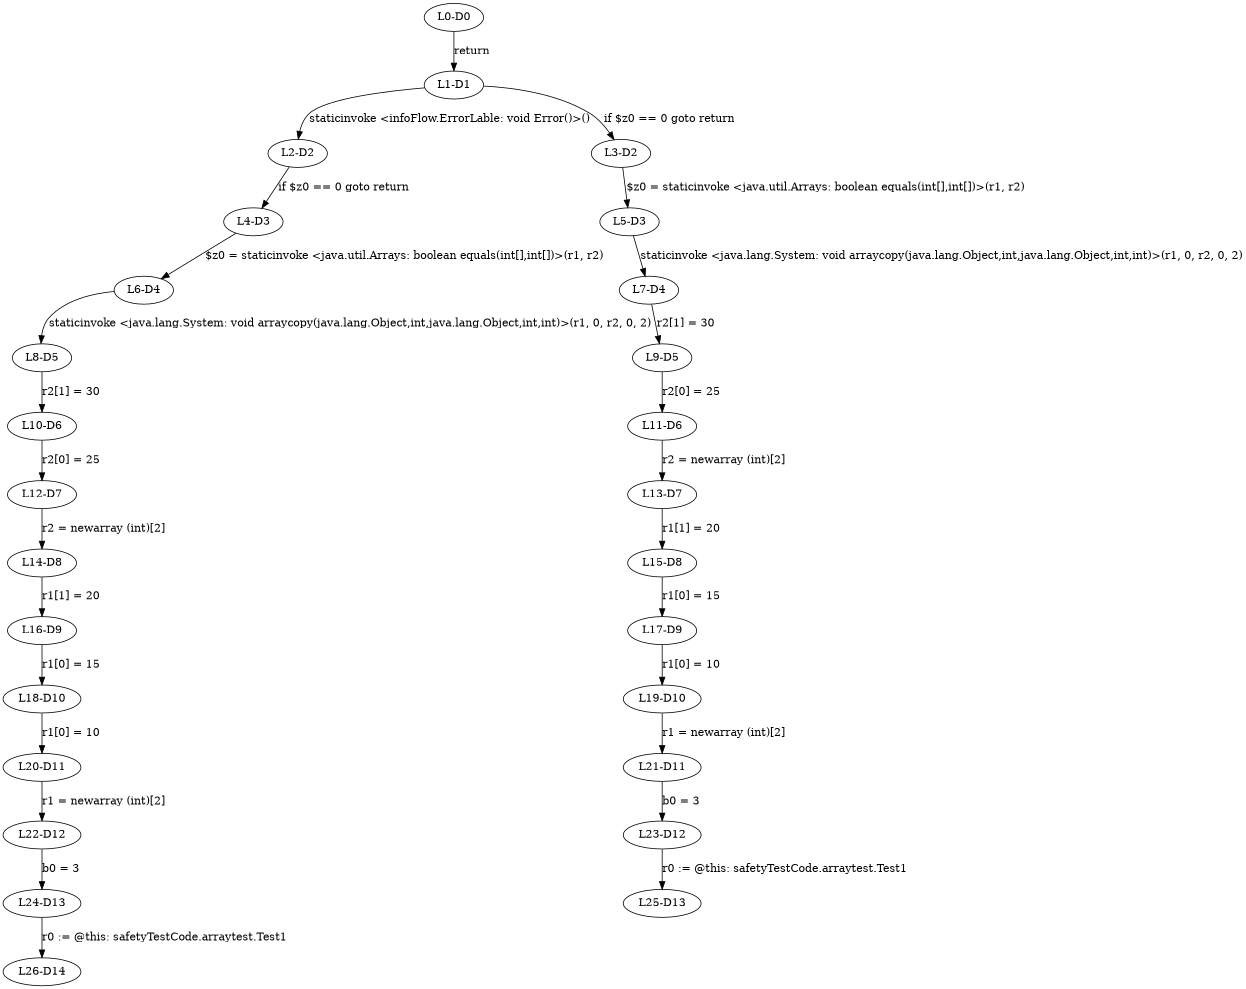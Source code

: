 digraph { 
	ratio="fill";
	size="8.3,11.7!";
	margin=0;
	"L0-D0" -> "L1-D1"[label="return"];
	"L1-D1" -> "L2-D2"[label="staticinvoke <infoFlow.ErrorLable: void Error()>()"];
	"L1-D1" -> "L3-D2"[label="if $z0 == 0 goto return"];
	"L2-D2" -> "L4-D3"[label="if $z0 == 0 goto return"];
	"L3-D2" -> "L5-D3"[label="$z0 = staticinvoke <java.util.Arrays: boolean equals(int[],int[])>(r1, r2)"];
	"L4-D3" -> "L6-D4"[label="$z0 = staticinvoke <java.util.Arrays: boolean equals(int[],int[])>(r1, r2)"];
	"L5-D3" -> "L7-D4"[label="staticinvoke <java.lang.System: void arraycopy(java.lang.Object,int,java.lang.Object,int,int)>(r1, 0, r2, 0, 2)"];
	"L6-D4" -> "L8-D5"[label="staticinvoke <java.lang.System: void arraycopy(java.lang.Object,int,java.lang.Object,int,int)>(r1, 0, r2, 0, 2)"];
	"L7-D4" -> "L9-D5"[label="r2[1] = 30"];
	"L8-D5" -> "L10-D6"[label="r2[1] = 30"];
	"L9-D5" -> "L11-D6"[label="r2[0] = 25"];
	"L10-D6" -> "L12-D7"[label="r2[0] = 25"];
	"L11-D6" -> "L13-D7"[label="r2 = newarray (int)[2]"];
	"L12-D7" -> "L14-D8"[label="r2 = newarray (int)[2]"];
	"L13-D7" -> "L15-D8"[label="r1[1] = 20"];
	"L14-D8" -> "L16-D9"[label="r1[1] = 20"];
	"L15-D8" -> "L17-D9"[label="r1[0] = 15"];
	"L16-D9" -> "L18-D10"[label="r1[0] = 15"];
	"L17-D9" -> "L19-D10"[label="r1[0] = 10"];
	"L18-D10" -> "L20-D11"[label="r1[0] = 10"];
	"L19-D10" -> "L21-D11"[label="r1 = newarray (int)[2]"];
	"L20-D11" -> "L22-D12"[label="r1 = newarray (int)[2]"];
	"L21-D11" -> "L23-D12"[label="b0 = 3"];
	"L22-D12" -> "L24-D13"[label="b0 = 3"];
	"L23-D12" -> "L25-D13"[label="r0 := @this: safetyTestCode.arraytest.Test1"];
	"L24-D13" -> "L26-D14"[label="r0 := @this: safetyTestCode.arraytest.Test1"];
}